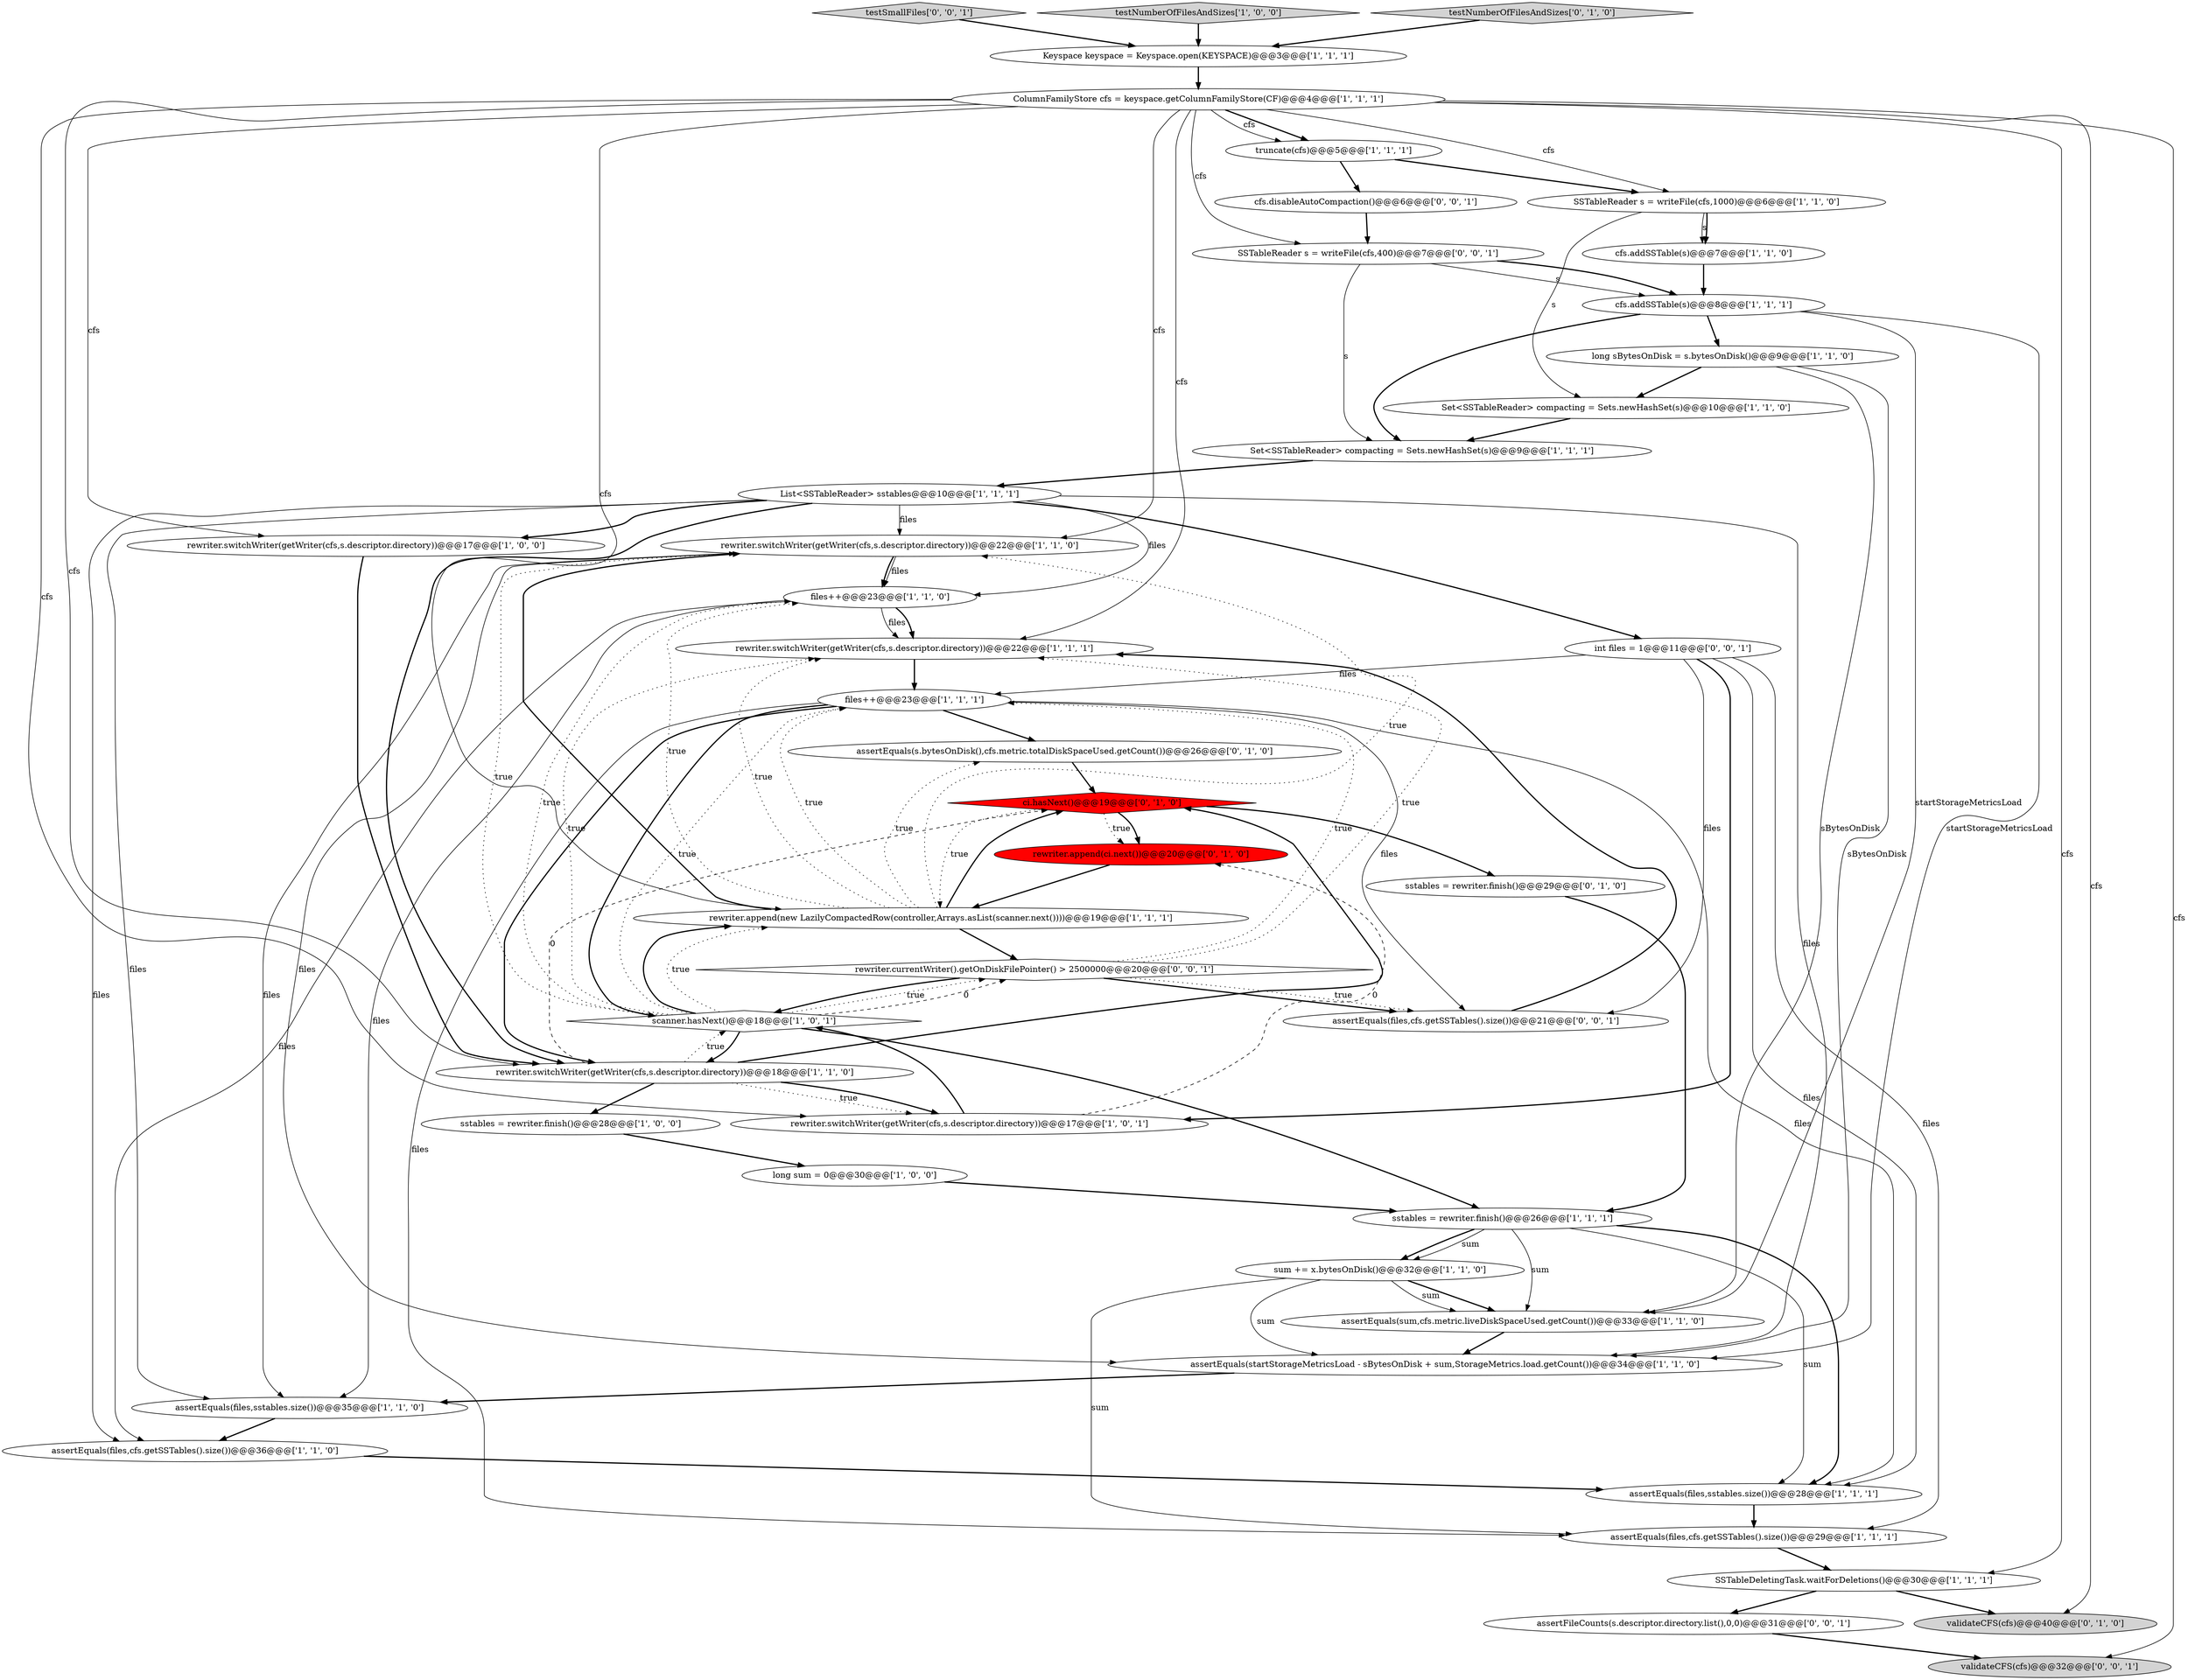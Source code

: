 digraph {
24 [style = filled, label = "sum += x.bytesOnDisk()@@@32@@@['1', '1', '0']", fillcolor = white, shape = ellipse image = "AAA0AAABBB1BBB"];
39 [style = filled, label = "testSmallFiles['0', '0', '1']", fillcolor = lightgray, shape = diamond image = "AAA0AAABBB3BBB"];
16 [style = filled, label = "List<SSTableReader> sstables@@@10@@@['1', '1', '1']", fillcolor = white, shape = ellipse image = "AAA0AAABBB1BBB"];
5 [style = filled, label = "rewriter.switchWriter(getWriter(cfs,s.descriptor.directory))@@@22@@@['1', '1', '0']", fillcolor = white, shape = ellipse image = "AAA0AAABBB1BBB"];
31 [style = filled, label = "rewriter.append(ci.next())@@@20@@@['0', '1', '0']", fillcolor = red, shape = ellipse image = "AAA1AAABBB2BBB"];
27 [style = filled, label = "Set<SSTableReader> compacting = Sets.newHashSet(s)@@@9@@@['1', '1', '1']", fillcolor = white, shape = ellipse image = "AAA0AAABBB1BBB"];
34 [style = filled, label = "assertEquals(s.bytesOnDisk(),cfs.metric.totalDiskSpaceUsed.getCount())@@@26@@@['0', '1', '0']", fillcolor = white, shape = ellipse image = "AAA0AAABBB2BBB"];
17 [style = filled, label = "rewriter.append(new LazilyCompactedRow(controller,Arrays.asList(scanner.next())))@@@19@@@['1', '1', '1']", fillcolor = white, shape = ellipse image = "AAA0AAABBB1BBB"];
13 [style = filled, label = "scanner.hasNext()@@@18@@@['1', '0', '1']", fillcolor = white, shape = diamond image = "AAA0AAABBB1BBB"];
7 [style = filled, label = "assertEquals(sum,cfs.metric.liveDiskSpaceUsed.getCount())@@@33@@@['1', '1', '0']", fillcolor = white, shape = ellipse image = "AAA0AAABBB1BBB"];
20 [style = filled, label = "cfs.addSSTable(s)@@@7@@@['1', '1', '0']", fillcolor = white, shape = ellipse image = "AAA0AAABBB1BBB"];
15 [style = filled, label = "long sum = 0@@@30@@@['1', '0', '0']", fillcolor = white, shape = ellipse image = "AAA0AAABBB1BBB"];
1 [style = filled, label = "files++@@@23@@@['1', '1', '0']", fillcolor = white, shape = ellipse image = "AAA0AAABBB1BBB"];
8 [style = filled, label = "assertEquals(files,sstables.size())@@@35@@@['1', '1', '0']", fillcolor = white, shape = ellipse image = "AAA0AAABBB1BBB"];
10 [style = filled, label = "assertEquals(startStorageMetricsLoad - sBytesOnDisk + sum,StorageMetrics.load.getCount())@@@34@@@['1', '1', '0']", fillcolor = white, shape = ellipse image = "AAA0AAABBB1BBB"];
44 [style = filled, label = "assertEquals(files,cfs.getSSTables().size())@@@21@@@['0', '0', '1']", fillcolor = white, shape = ellipse image = "AAA0AAABBB3BBB"];
6 [style = filled, label = "assertEquals(files,cfs.getSSTables().size())@@@36@@@['1', '1', '0']", fillcolor = white, shape = ellipse image = "AAA0AAABBB1BBB"];
35 [style = filled, label = "validateCFS(cfs)@@@40@@@['0', '1', '0']", fillcolor = lightgray, shape = ellipse image = "AAA0AAABBB2BBB"];
11 [style = filled, label = "truncate(cfs)@@@5@@@['1', '1', '1']", fillcolor = white, shape = ellipse image = "AAA0AAABBB1BBB"];
18 [style = filled, label = "testNumberOfFilesAndSizes['1', '0', '0']", fillcolor = lightgray, shape = diamond image = "AAA0AAABBB1BBB"];
2 [style = filled, label = "rewriter.switchWriter(getWriter(cfs,s.descriptor.directory))@@@22@@@['1', '1', '1']", fillcolor = white, shape = ellipse image = "AAA0AAABBB1BBB"];
32 [style = filled, label = "sstables = rewriter.finish()@@@29@@@['0', '1', '0']", fillcolor = white, shape = ellipse image = "AAA0AAABBB2BBB"];
3 [style = filled, label = "SSTableReader s = writeFile(cfs,1000)@@@6@@@['1', '1', '0']", fillcolor = white, shape = ellipse image = "AAA0AAABBB1BBB"];
30 [style = filled, label = "Set<SSTableReader> compacting = Sets.newHashSet(s)@@@10@@@['1', '1', '0']", fillcolor = white, shape = ellipse image = "AAA0AAABBB1BBB"];
37 [style = filled, label = "SSTableReader s = writeFile(cfs,400)@@@7@@@['0', '0', '1']", fillcolor = white, shape = ellipse image = "AAA0AAABBB3BBB"];
4 [style = filled, label = "sstables = rewriter.finish()@@@26@@@['1', '1', '1']", fillcolor = white, shape = ellipse image = "AAA0AAABBB1BBB"];
38 [style = filled, label = "rewriter.currentWriter().getOnDiskFilePointer() > 2500000@@@20@@@['0', '0', '1']", fillcolor = white, shape = diamond image = "AAA0AAABBB3BBB"];
41 [style = filled, label = "validateCFS(cfs)@@@32@@@['0', '0', '1']", fillcolor = lightgray, shape = ellipse image = "AAA0AAABBB3BBB"];
12 [style = filled, label = "sstables = rewriter.finish()@@@28@@@['1', '0', '0']", fillcolor = white, shape = ellipse image = "AAA0AAABBB1BBB"];
25 [style = filled, label = "assertEquals(files,sstables.size())@@@28@@@['1', '1', '1']", fillcolor = white, shape = ellipse image = "AAA0AAABBB1BBB"];
0 [style = filled, label = "long sBytesOnDisk = s.bytesOnDisk()@@@9@@@['1', '1', '0']", fillcolor = white, shape = ellipse image = "AAA0AAABBB1BBB"];
22 [style = filled, label = "rewriter.switchWriter(getWriter(cfs,s.descriptor.directory))@@@17@@@['1', '0', '1']", fillcolor = white, shape = ellipse image = "AAA0AAABBB1BBB"];
21 [style = filled, label = "cfs.addSSTable(s)@@@8@@@['1', '1', '1']", fillcolor = white, shape = ellipse image = "AAA0AAABBB1BBB"];
40 [style = filled, label = "assertFileCounts(s.descriptor.directory.list(),0,0)@@@31@@@['0', '0', '1']", fillcolor = white, shape = ellipse image = "AAA0AAABBB3BBB"];
42 [style = filled, label = "cfs.disableAutoCompaction()@@@6@@@['0', '0', '1']", fillcolor = white, shape = ellipse image = "AAA0AAABBB3BBB"];
43 [style = filled, label = "int files = 1@@@11@@@['0', '0', '1']", fillcolor = white, shape = ellipse image = "AAA0AAABBB3BBB"];
33 [style = filled, label = "ci.hasNext()@@@19@@@['0', '1', '0']", fillcolor = red, shape = diamond image = "AAA1AAABBB2BBB"];
36 [style = filled, label = "testNumberOfFilesAndSizes['0', '1', '0']", fillcolor = lightgray, shape = diamond image = "AAA0AAABBB2BBB"];
26 [style = filled, label = "Keyspace keyspace = Keyspace.open(KEYSPACE)@@@3@@@['1', '1', '1']", fillcolor = white, shape = ellipse image = "AAA0AAABBB1BBB"];
19 [style = filled, label = "SSTableDeletingTask.waitForDeletions()@@@30@@@['1', '1', '1']", fillcolor = white, shape = ellipse image = "AAA0AAABBB1BBB"];
14 [style = filled, label = "rewriter.switchWriter(getWriter(cfs,s.descriptor.directory))@@@17@@@['1', '0', '0']", fillcolor = white, shape = ellipse image = "AAA0AAABBB1BBB"];
23 [style = filled, label = "files++@@@23@@@['1', '1', '1']", fillcolor = white, shape = ellipse image = "AAA0AAABBB1BBB"];
9 [style = filled, label = "assertEquals(files,cfs.getSSTables().size())@@@29@@@['1', '1', '1']", fillcolor = white, shape = ellipse image = "AAA0AAABBB1BBB"];
28 [style = filled, label = "rewriter.switchWriter(getWriter(cfs,s.descriptor.directory))@@@18@@@['1', '1', '0']", fillcolor = white, shape = ellipse image = "AAA0AAABBB1BBB"];
29 [style = filled, label = "ColumnFamilyStore cfs = keyspace.getColumnFamilyStore(CF)@@@4@@@['1', '1', '1']", fillcolor = white, shape = ellipse image = "AAA0AAABBB1BBB"];
0->30 [style = bold, label=""];
29->22 [style = solid, label="cfs"];
4->25 [style = bold, label=""];
38->44 [style = bold, label=""];
5->10 [style = solid, label="files"];
17->1 [style = dotted, label="true"];
14->28 [style = bold, label=""];
8->6 [style = bold, label=""];
13->5 [style = dotted, label="true"];
29->17 [style = solid, label="cfs"];
29->28 [style = solid, label="cfs"];
1->2 [style = solid, label="files"];
37->27 [style = solid, label="s"];
23->28 [style = bold, label=""];
17->38 [style = bold, label=""];
2->23 [style = bold, label=""];
13->17 [style = bold, label=""];
10->8 [style = bold, label=""];
23->13 [style = bold, label=""];
43->44 [style = solid, label="files"];
23->25 [style = solid, label="files"];
16->43 [style = bold, label=""];
16->14 [style = bold, label=""];
23->9 [style = solid, label="files"];
17->5 [style = dotted, label="true"];
32->4 [style = bold, label=""];
17->2 [style = dotted, label="true"];
17->34 [style = dotted, label="true"];
29->2 [style = solid, label="cfs"];
28->13 [style = dotted, label="true"];
22->13 [style = bold, label=""];
44->2 [style = bold, label=""];
13->17 [style = dotted, label="true"];
17->5 [style = bold, label=""];
28->33 [style = dashed, label="0"];
21->0 [style = bold, label=""];
24->10 [style = solid, label="sum"];
30->27 [style = bold, label=""];
34->33 [style = bold, label=""];
37->21 [style = bold, label=""];
16->10 [style = solid, label="files"];
27->16 [style = bold, label=""];
21->10 [style = solid, label="startStorageMetricsLoad"];
39->26 [style = bold, label=""];
13->23 [style = dotted, label="true"];
17->23 [style = dotted, label="true"];
5->1 [style = bold, label=""];
29->41 [style = solid, label="cfs"];
4->7 [style = solid, label="sum"];
38->23 [style = dotted, label="true"];
43->22 [style = bold, label=""];
43->9 [style = solid, label="files"];
24->7 [style = bold, label=""];
16->1 [style = solid, label="files"];
29->11 [style = bold, label=""];
22->31 [style = dashed, label="0"];
33->31 [style = dotted, label="true"];
16->8 [style = solid, label="files"];
29->35 [style = solid, label="cfs"];
24->9 [style = solid, label="sum"];
42->37 [style = bold, label=""];
4->24 [style = bold, label=""];
21->27 [style = bold, label=""];
1->8 [style = solid, label="files"];
25->9 [style = bold, label=""];
18->26 [style = bold, label=""];
5->8 [style = solid, label="files"];
38->44 [style = dotted, label="true"];
13->38 [style = dotted, label="true"];
13->38 [style = dashed, label="0"];
28->12 [style = bold, label=""];
33->17 [style = dotted, label="true"];
0->7 [style = solid, label="sBytesOnDisk"];
29->11 [style = solid, label="cfs"];
21->7 [style = solid, label="startStorageMetricsLoad"];
13->2 [style = dotted, label="true"];
29->37 [style = solid, label="cfs"];
11->3 [style = bold, label=""];
19->35 [style = bold, label=""];
43->23 [style = solid, label="files"];
28->22 [style = dotted, label="true"];
9->19 [style = bold, label=""];
33->32 [style = bold, label=""];
1->2 [style = bold, label=""];
31->17 [style = bold, label=""];
19->40 [style = bold, label=""];
1->6 [style = solid, label="files"];
0->10 [style = solid, label="sBytesOnDisk"];
28->22 [style = bold, label=""];
23->44 [style = solid, label="files"];
7->10 [style = bold, label=""];
26->29 [style = bold, label=""];
29->14 [style = solid, label="cfs"];
24->7 [style = solid, label="sum"];
12->15 [style = bold, label=""];
17->33 [style = bold, label=""];
36->26 [style = bold, label=""];
11->42 [style = bold, label=""];
43->25 [style = solid, label="files"];
29->3 [style = solid, label="cfs"];
5->1 [style = solid, label="files"];
16->5 [style = solid, label="files"];
4->24 [style = solid, label="sum"];
4->25 [style = solid, label="sum"];
20->21 [style = bold, label=""];
13->1 [style = dotted, label="true"];
16->6 [style = solid, label="files"];
3->20 [style = bold, label=""];
29->5 [style = solid, label="cfs"];
16->28 [style = bold, label=""];
28->33 [style = bold, label=""];
29->19 [style = solid, label="cfs"];
38->2 [style = dotted, label="true"];
40->41 [style = bold, label=""];
15->4 [style = bold, label=""];
3->30 [style = solid, label="s"];
23->34 [style = bold, label=""];
33->31 [style = bold, label=""];
3->20 [style = solid, label="s"];
38->13 [style = bold, label=""];
6->25 [style = bold, label=""];
13->28 [style = bold, label=""];
37->21 [style = solid, label="s"];
13->4 [style = bold, label=""];
}

